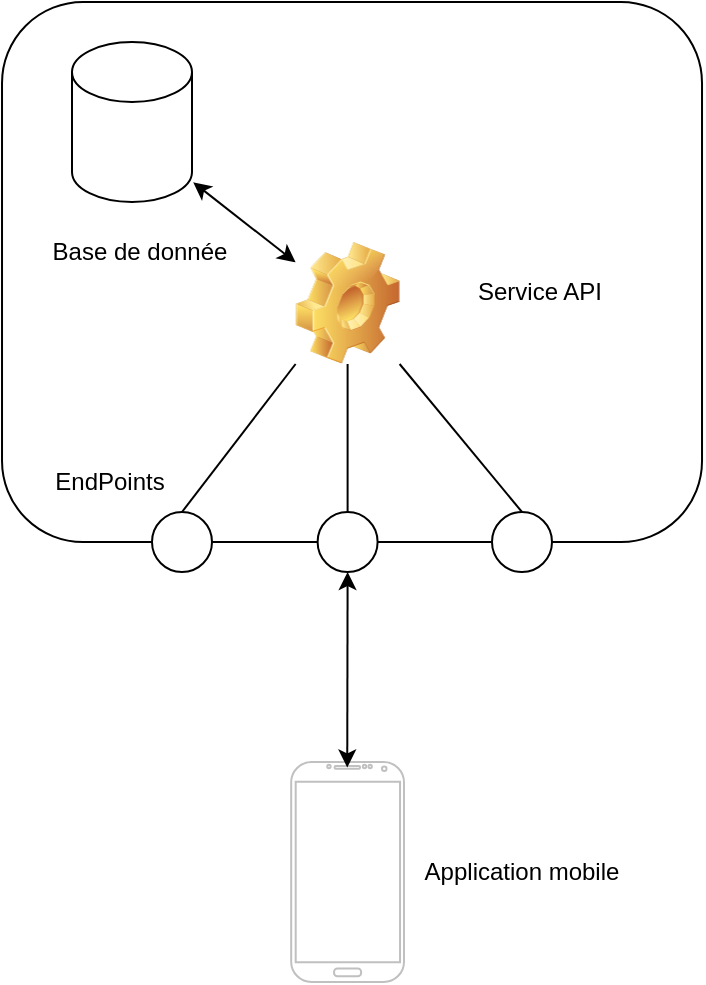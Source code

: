 <mxfile version="20.8.13" type="github">
  <diagram name="Page-1" id="DEzhVGjmHXPEMYQmBYQK">
    <mxGraphModel dx="1362" dy="658" grid="1" gridSize="10" guides="1" tooltips="1" connect="1" arrows="1" fold="1" page="1" pageScale="1" pageWidth="827" pageHeight="1169" math="0" shadow="0">
      <root>
        <mxCell id="0" />
        <mxCell id="1" parent="0" />
        <mxCell id="AnTT8imweI-ge0LxJTdf-3" value="" style="rounded=1;whiteSpace=wrap;html=1;" vertex="1" parent="1">
          <mxGeometry x="255.01" y="120" width="350" height="270" as="geometry" />
        </mxCell>
        <mxCell id="AnTT8imweI-ge0LxJTdf-4" value="" style="verticalLabelPosition=bottom;verticalAlign=top;html=1;shadow=0;dashed=0;strokeWidth=1;shape=mxgraph.android.phone2;strokeColor=#c0c0c0;" vertex="1" parent="1">
          <mxGeometry x="399.59" y="500" width="56.41" height="110" as="geometry" />
        </mxCell>
        <mxCell id="AnTT8imweI-ge0LxJTdf-5" value="" style="shape=cylinder3;whiteSpace=wrap;html=1;boundedLbl=1;backgroundOutline=1;size=15;" vertex="1" parent="1">
          <mxGeometry x="290" y="140" width="60" height="80" as="geometry" />
        </mxCell>
        <mxCell id="AnTT8imweI-ge0LxJTdf-6" value="" style="shape=image;html=1;verticalLabelPosition=bottom;verticalAlign=top;imageAspect=1;aspect=fixed;image=img/clipart/Gear_128x128.png" vertex="1" parent="1">
          <mxGeometry x="401.8" y="240" width="52" height="61" as="geometry" />
        </mxCell>
        <mxCell id="AnTT8imweI-ge0LxJTdf-7" value="" style="ellipse;whiteSpace=wrap;html=1;aspect=fixed;" vertex="1" parent="1">
          <mxGeometry x="330" y="375" width="30" height="30" as="geometry" />
        </mxCell>
        <mxCell id="AnTT8imweI-ge0LxJTdf-10" value="" style="ellipse;whiteSpace=wrap;html=1;aspect=fixed;" vertex="1" parent="1">
          <mxGeometry x="412.8" y="375" width="30" height="30" as="geometry" />
        </mxCell>
        <mxCell id="AnTT8imweI-ge0LxJTdf-11" value="" style="ellipse;whiteSpace=wrap;html=1;aspect=fixed;" vertex="1" parent="1">
          <mxGeometry x="500" y="375" width="30" height="30" as="geometry" />
        </mxCell>
        <mxCell id="AnTT8imweI-ge0LxJTdf-12" value="" style="endArrow=classic;startArrow=classic;html=1;rounded=0;entryX=1.01;entryY=0.877;entryDx=0;entryDy=0;entryPerimeter=0;" edge="1" parent="1" source="AnTT8imweI-ge0LxJTdf-6" target="AnTT8imweI-ge0LxJTdf-5">
          <mxGeometry width="50" height="50" relative="1" as="geometry">
            <mxPoint x="450" y="270" as="sourcePoint" />
            <mxPoint x="500" y="220" as="targetPoint" />
          </mxGeometry>
        </mxCell>
        <mxCell id="AnTT8imweI-ge0LxJTdf-13" value="Base de donnée" style="text;html=1;strokeColor=none;fillColor=none;align=center;verticalAlign=middle;whiteSpace=wrap;rounded=0;" vertex="1" parent="1">
          <mxGeometry x="270" y="230" width="107.99" height="30" as="geometry" />
        </mxCell>
        <mxCell id="AnTT8imweI-ge0LxJTdf-14" value="Service API" style="text;html=1;strokeColor=none;fillColor=none;align=center;verticalAlign=middle;whiteSpace=wrap;rounded=0;" vertex="1" parent="1">
          <mxGeometry x="470" y="250" width="107.99" height="30" as="geometry" />
        </mxCell>
        <mxCell id="AnTT8imweI-ge0LxJTdf-15" value="" style="endArrow=none;html=1;rounded=0;entryX=0;entryY=1;entryDx=0;entryDy=0;exitX=0.5;exitY=0;exitDx=0;exitDy=0;" edge="1" parent="1" source="AnTT8imweI-ge0LxJTdf-7" target="AnTT8imweI-ge0LxJTdf-6">
          <mxGeometry width="50" height="50" relative="1" as="geometry">
            <mxPoint x="390" y="260" as="sourcePoint" />
            <mxPoint x="440" y="210" as="targetPoint" />
          </mxGeometry>
        </mxCell>
        <mxCell id="AnTT8imweI-ge0LxJTdf-16" value="" style="endArrow=none;html=1;rounded=0;exitX=0.5;exitY=1;exitDx=0;exitDy=0;entryX=0.5;entryY=0;entryDx=0;entryDy=0;" edge="1" parent="1" source="AnTT8imweI-ge0LxJTdf-6" target="AnTT8imweI-ge0LxJTdf-10">
          <mxGeometry width="50" height="50" relative="1" as="geometry">
            <mxPoint x="390" y="260" as="sourcePoint" />
            <mxPoint x="440" y="210" as="targetPoint" />
          </mxGeometry>
        </mxCell>
        <mxCell id="AnTT8imweI-ge0LxJTdf-17" value="" style="endArrow=none;html=1;rounded=0;entryX=1;entryY=1;entryDx=0;entryDy=0;exitX=0.5;exitY=0;exitDx=0;exitDy=0;" edge="1" parent="1" source="AnTT8imweI-ge0LxJTdf-11" target="AnTT8imweI-ge0LxJTdf-6">
          <mxGeometry width="50" height="50" relative="1" as="geometry">
            <mxPoint x="430" y="340" as="sourcePoint" />
            <mxPoint x="480" y="290" as="targetPoint" />
          </mxGeometry>
        </mxCell>
        <mxCell id="AnTT8imweI-ge0LxJTdf-18" value="EndPoints" style="text;html=1;strokeColor=none;fillColor=none;align=center;verticalAlign=middle;whiteSpace=wrap;rounded=0;" vertex="1" parent="1">
          <mxGeometry x="255.01" y="345" width="107.99" height="30" as="geometry" />
        </mxCell>
        <mxCell id="AnTT8imweI-ge0LxJTdf-20" value="" style="endArrow=classic;startArrow=classic;html=1;rounded=0;entryX=0.5;entryY=1;entryDx=0;entryDy=0;exitX=0.497;exitY=0.025;exitDx=0;exitDy=0;exitPerimeter=0;" edge="1" parent="1" source="AnTT8imweI-ge0LxJTdf-4" target="AnTT8imweI-ge0LxJTdf-10">
          <mxGeometry width="50" height="50" relative="1" as="geometry">
            <mxPoint x="450" y="370" as="sourcePoint" />
            <mxPoint x="500" y="320" as="targetPoint" />
          </mxGeometry>
        </mxCell>
        <mxCell id="AnTT8imweI-ge0LxJTdf-21" value="Application mobile" style="text;html=1;strokeColor=none;fillColor=none;align=center;verticalAlign=middle;whiteSpace=wrap;rounded=0;" vertex="1" parent="1">
          <mxGeometry x="461.01" y="540" width="107.99" height="30" as="geometry" />
        </mxCell>
      </root>
    </mxGraphModel>
  </diagram>
</mxfile>
